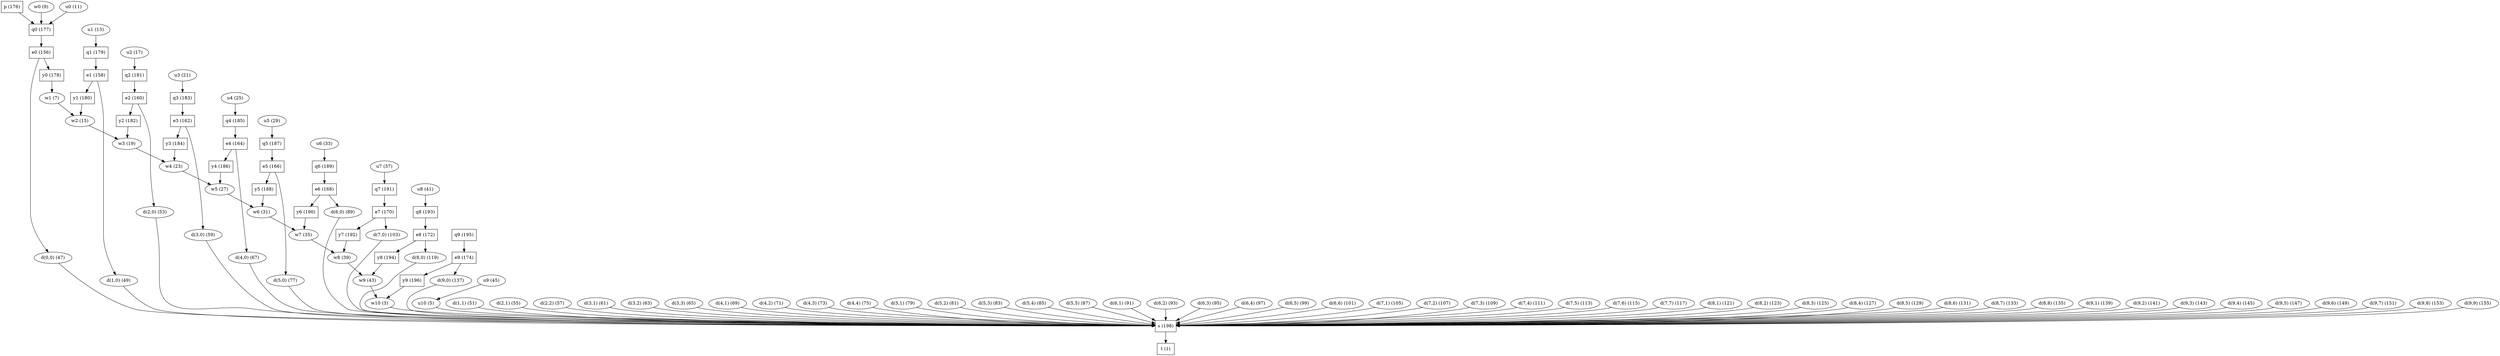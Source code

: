 digraph G { 
"t"[label="\N (1)", color=black, shape=polygon ]
"s"[label="\N (198)", color=black, shape=polygon ]
"s"->"t"
"w10"[label="\N (3)" , color=black ]
"w10"->"s"
"u10"[label="\N (5)" , color=black ]
"u10"->"s"
"p"[label="\N (176)", color=black, shape=polygon ]
"p"->"q0"
"q0"[label="\N (177)", color=black, shape=polygon ]
"q0"->"e0"
"y0"[label="\N (178)", color=black, shape=polygon ]
"y0"->"w1"
"w1"[label="\N (7)" , color=black ]
"w1"->"w2"
"e0"[label="\N (156)", color=black, shape=polygon ]
"e0"->"y0"
"e0"->"d(0,0)"
"d(0,0)"[label="\N (47)" , color=black ]
"d(0,0)"->"s"
"w0"[label="\N (9)" , color=black ]
"w0"->"q0"
"u0"[label="\N (11)" , color=black ]
"u0"->"q0"
"u1"[label="\N (13)" , color=black ]
"u1"->"q1"
"y1"[label="\N (180)", color=black, shape=polygon ]
"y1"->"w2"
"w2"[label="\N (15)" , color=black ]
"w2"->"w3"
"q1"[label="\N (179)", color=black, shape=polygon ]
"q1"->"e1"
"e1"[label="\N (158)", color=black, shape=polygon ]
"e1"->"y1"
"e1"->"d(1,0)"
"d(1,0)"[label="\N (49)" , color=black ]
"d(1,0)"->"s"
"u2"[label="\N (17)" , color=black ]
"u2"->"q2"
"d(1,1)"[label="\N (51)" , color=black ]
"d(1,1)"->"s"
"y2"[label="\N (182)", color=black, shape=polygon ]
"y2"->"w3"
"w3"[label="\N (19)" , color=black ]
"w3"->"w4"
"q2"[label="\N (181)", color=black, shape=polygon ]
"q2"->"e2"
"e2"[label="\N (160)", color=black, shape=polygon ]
"e2"->"y2"
"e2"->"d(2,0)"
"d(2,0)"[label="\N (53)" , color=black ]
"d(2,0)"->"s"
"u3"[label="\N (21)" , color=black ]
"u3"->"q3"
"d(2,1)"[label="\N (55)" , color=black ]
"d(2,1)"->"s"
"d(2,2)"[label="\N (57)" , color=black ]
"d(2,2)"->"s"
"y3"[label="\N (184)", color=black, shape=polygon ]
"y3"->"w4"
"w4"[label="\N (23)" , color=black ]
"w4"->"w5"
"q3"[label="\N (183)", color=black, shape=polygon ]
"q3"->"e3"
"e3"[label="\N (162)", color=black, shape=polygon ]
"e3"->"y3"
"e3"->"d(3,0)"
"d(3,0)"[label="\N (59)" , color=black ]
"d(3,0)"->"s"
"u4"[label="\N (25)" , color=black ]
"u4"->"q4"
"d(3,1)"[label="\N (61)" , color=black ]
"d(3,1)"->"s"
"d(3,2)"[label="\N (63)" , color=black ]
"d(3,2)"->"s"
"d(3,3)"[label="\N (65)" , color=black ]
"d(3,3)"->"s"
"y4"[label="\N (186)", color=black, shape=polygon ]
"y4"->"w5"
"w5"[label="\N (27)" , color=black ]
"w5"->"w6"
"q4"[label="\N (185)", color=black, shape=polygon ]
"q4"->"e4"
"e4"[label="\N (164)", color=black, shape=polygon ]
"e4"->"y4"
"e4"->"d(4,0)"
"d(4,0)"[label="\N (67)" , color=black ]
"d(4,0)"->"s"
"u5"[label="\N (29)" , color=black ]
"u5"->"q5"
"d(4,1)"[label="\N (69)" , color=black ]
"d(4,1)"->"s"
"d(4,2)"[label="\N (71)" , color=black ]
"d(4,2)"->"s"
"d(4,3)"[label="\N (73)" , color=black ]
"d(4,3)"->"s"
"d(4,4)"[label="\N (75)" , color=black ]
"d(4,4)"->"s"
"y5"[label="\N (188)", color=black, shape=polygon ]
"y5"->"w6"
"w6"[label="\N (31)" , color=black ]
"w6"->"w7"
"q5"[label="\N (187)", color=black, shape=polygon ]
"q5"->"e5"
"e5"[label="\N (166)", color=black, shape=polygon ]
"e5"->"y5"
"e5"->"d(5,0)"
"d(5,0)"[label="\N (77)" , color=black ]
"d(5,0)"->"s"
"u6"[label="\N (33)" , color=black ]
"u6"->"q6"
"d(5,1)"[label="\N (79)" , color=black ]
"d(5,1)"->"s"
"d(5,2)"[label="\N (81)" , color=black ]
"d(5,2)"->"s"
"d(5,3)"[label="\N (83)" , color=black ]
"d(5,3)"->"s"
"d(5,4)"[label="\N (85)" , color=black ]
"d(5,4)"->"s"
"d(5,5)"[label="\N (87)" , color=black ]
"d(5,5)"->"s"
"y6"[label="\N (190)", color=black, shape=polygon ]
"y6"->"w7"
"w7"[label="\N (35)" , color=black ]
"w7"->"w8"
"q6"[label="\N (189)", color=black, shape=polygon ]
"q6"->"e6"
"e6"[label="\N (168)", color=black, shape=polygon ]
"e6"->"y6"
"e6"->"d(6,0)"
"d(6,0)"[label="\N (89)" , color=black ]
"d(6,0)"->"s"
"u7"[label="\N (37)" , color=black ]
"u7"->"q7"
"d(6,1)"[label="\N (91)" , color=black ]
"d(6,1)"->"s"
"d(6,2)"[label="\N (93)" , color=black ]
"d(6,2)"->"s"
"d(6,3)"[label="\N (95)" , color=black ]
"d(6,3)"->"s"
"d(6,4)"[label="\N (97)" , color=black ]
"d(6,4)"->"s"
"d(6,5)"[label="\N (99)" , color=black ]
"d(6,5)"->"s"
"d(6,6)"[label="\N (101)" , color=black ]
"d(6,6)"->"s"
"y7"[label="\N (192)", color=black, shape=polygon ]
"y7"->"w8"
"w8"[label="\N (39)" , color=black ]
"w8"->"w9"
"q7"[label="\N (191)", color=black, shape=polygon ]
"q7"->"e7"
"e7"[label="\N (170)", color=black, shape=polygon ]
"e7"->"y7"
"e7"->"d(7,0)"
"d(7,0)"[label="\N (103)" , color=black ]
"d(7,0)"->"s"
"u8"[label="\N (41)" , color=black ]
"u8"->"q8"
"d(7,1)"[label="\N (105)" , color=black ]
"d(7,1)"->"s"
"d(7,2)"[label="\N (107)" , color=black ]
"d(7,2)"->"s"
"d(7,3)"[label="\N (109)" , color=black ]
"d(7,3)"->"s"
"d(7,4)"[label="\N (111)" , color=black ]
"d(7,4)"->"s"
"d(7,5)"[label="\N (113)" , color=black ]
"d(7,5)"->"s"
"d(7,6)"[label="\N (115)" , color=black ]
"d(7,6)"->"s"
"d(7,7)"[label="\N (117)" , color=black ]
"d(7,7)"->"s"
"y8"[label="\N (194)", color=black, shape=polygon ]
"y8"->"w9"
"w9"[label="\N (43)" , color=black ]
"w9"->"w10"
"q8"[label="\N (193)", color=black, shape=polygon ]
"q8"->"e8"
"e8"[label="\N (172)", color=black, shape=polygon ]
"e8"->"y8"
"e8"->"d(8,0)"
"d(8,0)"[label="\N (119)" , color=black ]
"d(8,0)"->"s"
"u9"[label="\N (45)" , color=black ]
"u9"->"u10"
"d(8,1)"[label="\N (121)" , color=black ]
"d(8,1)"->"s"
"d(8,2)"[label="\N (123)" , color=black ]
"d(8,2)"->"s"
"d(8,3)"[label="\N (125)" , color=black ]
"d(8,3)"->"s"
"d(8,4)"[label="\N (127)" , color=black ]
"d(8,4)"->"s"
"d(8,5)"[label="\N (129)" , color=black ]
"d(8,5)"->"s"
"d(8,6)"[label="\N (131)" , color=black ]
"d(8,6)"->"s"
"d(8,7)"[label="\N (133)" , color=black ]
"d(8,7)"->"s"
"d(8,8)"[label="\N (135)" , color=black ]
"d(8,8)"->"s"
"y9"[label="\N (196)", color=black, shape=polygon ]
"y9"->"w10"
"q9"[label="\N (195)", color=black, shape=polygon ]
"q9"->"e9"
"e9"[label="\N (174)", color=black, shape=polygon ]
"e9"->"y9"
"e9"->"d(9,0)"
"d(9,0)"[label="\N (137)" , color=black ]
"d(9,0)"->"s"
"d(9,1)"[label="\N (139)" , color=black ]
"d(9,1)"->"s"
"d(9,2)"[label="\N (141)" , color=black ]
"d(9,2)"->"s"
"d(9,3)"[label="\N (143)" , color=black ]
"d(9,3)"->"s"
"d(9,4)"[label="\N (145)" , color=black ]
"d(9,4)"->"s"
"d(9,5)"[label="\N (147)" , color=black ]
"d(9,5)"->"s"
"d(9,6)"[label="\N (149)" , color=black ]
"d(9,6)"->"s"
"d(9,7)"[label="\N (151)" , color=black ]
"d(9,7)"->"s"
"d(9,8)"[label="\N (153)" , color=black ]
"d(9,8)"->"s"
"d(9,9)"[label="\N (155)" , color=black ]
"d(9,9)"->"s"
}
